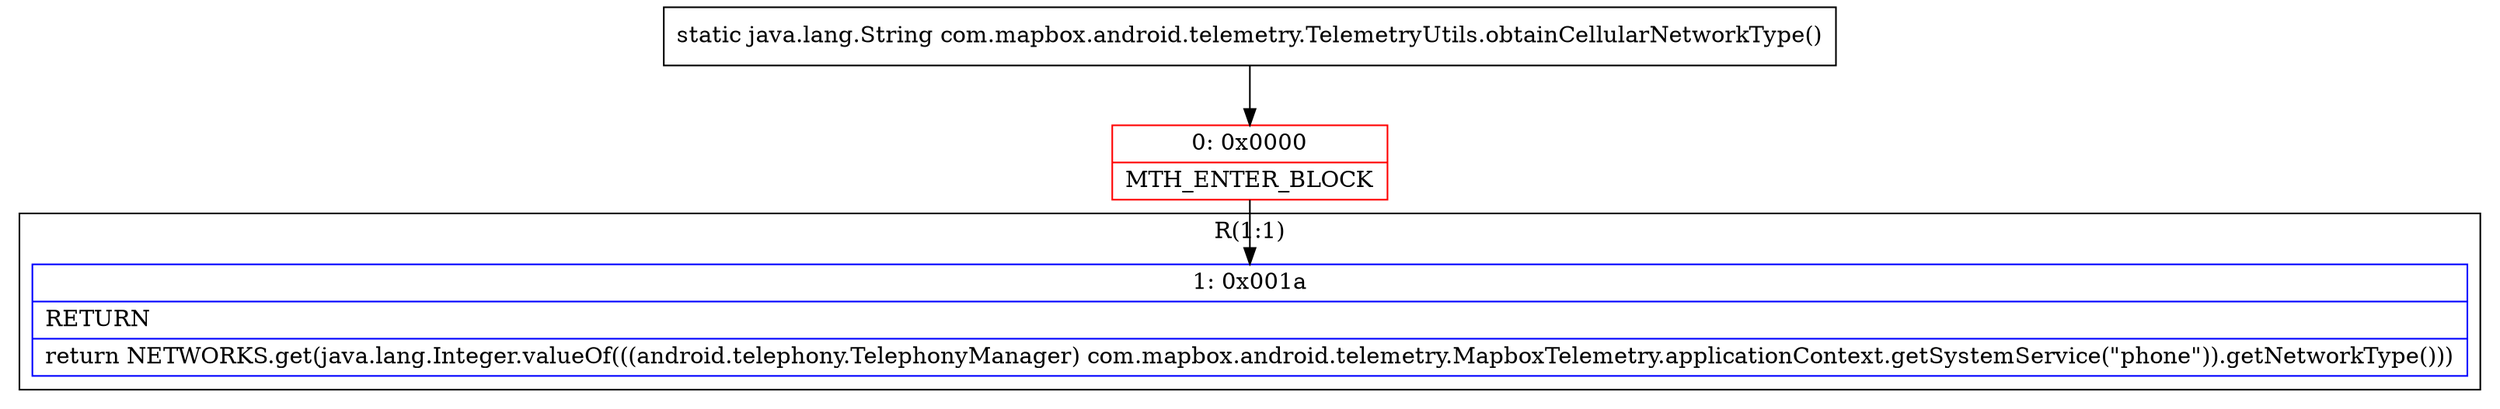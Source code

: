 digraph "CFG forcom.mapbox.android.telemetry.TelemetryUtils.obtainCellularNetworkType()Ljava\/lang\/String;" {
subgraph cluster_Region_1760184566 {
label = "R(1:1)";
node [shape=record,color=blue];
Node_1 [shape=record,label="{1\:\ 0x001a|RETURN\l|return NETWORKS.get(java.lang.Integer.valueOf(((android.telephony.TelephonyManager) com.mapbox.android.telemetry.MapboxTelemetry.applicationContext.getSystemService(\"phone\")).getNetworkType()))\l}"];
}
Node_0 [shape=record,color=red,label="{0\:\ 0x0000|MTH_ENTER_BLOCK\l}"];
MethodNode[shape=record,label="{static java.lang.String com.mapbox.android.telemetry.TelemetryUtils.obtainCellularNetworkType() }"];
MethodNode -> Node_0;
Node_0 -> Node_1;
}

